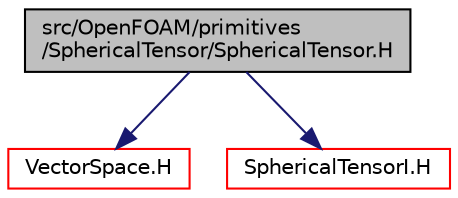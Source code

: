 digraph "src/OpenFOAM/primitives/SphericalTensor/SphericalTensor.H"
{
  bgcolor="transparent";
  edge [fontname="Helvetica",fontsize="10",labelfontname="Helvetica",labelfontsize="10"];
  node [fontname="Helvetica",fontsize="10",shape=record];
  Node1 [label="src/OpenFOAM/primitives\l/SphericalTensor/SphericalTensor.H",height=0.2,width=0.4,color="black", fillcolor="grey75", style="filled", fontcolor="black"];
  Node1 -> Node2 [color="midnightblue",fontsize="10",style="solid",fontname="Helvetica"];
  Node2 [label="VectorSpace.H",height=0.2,width=0.4,color="red",URL="$a09204.html"];
  Node1 -> Node3 [color="midnightblue",fontsize="10",style="solid",fontname="Helvetica"];
  Node3 [label="SphericalTensorI.H",height=0.2,width=0.4,color="red",URL="$a09102.html"];
}

